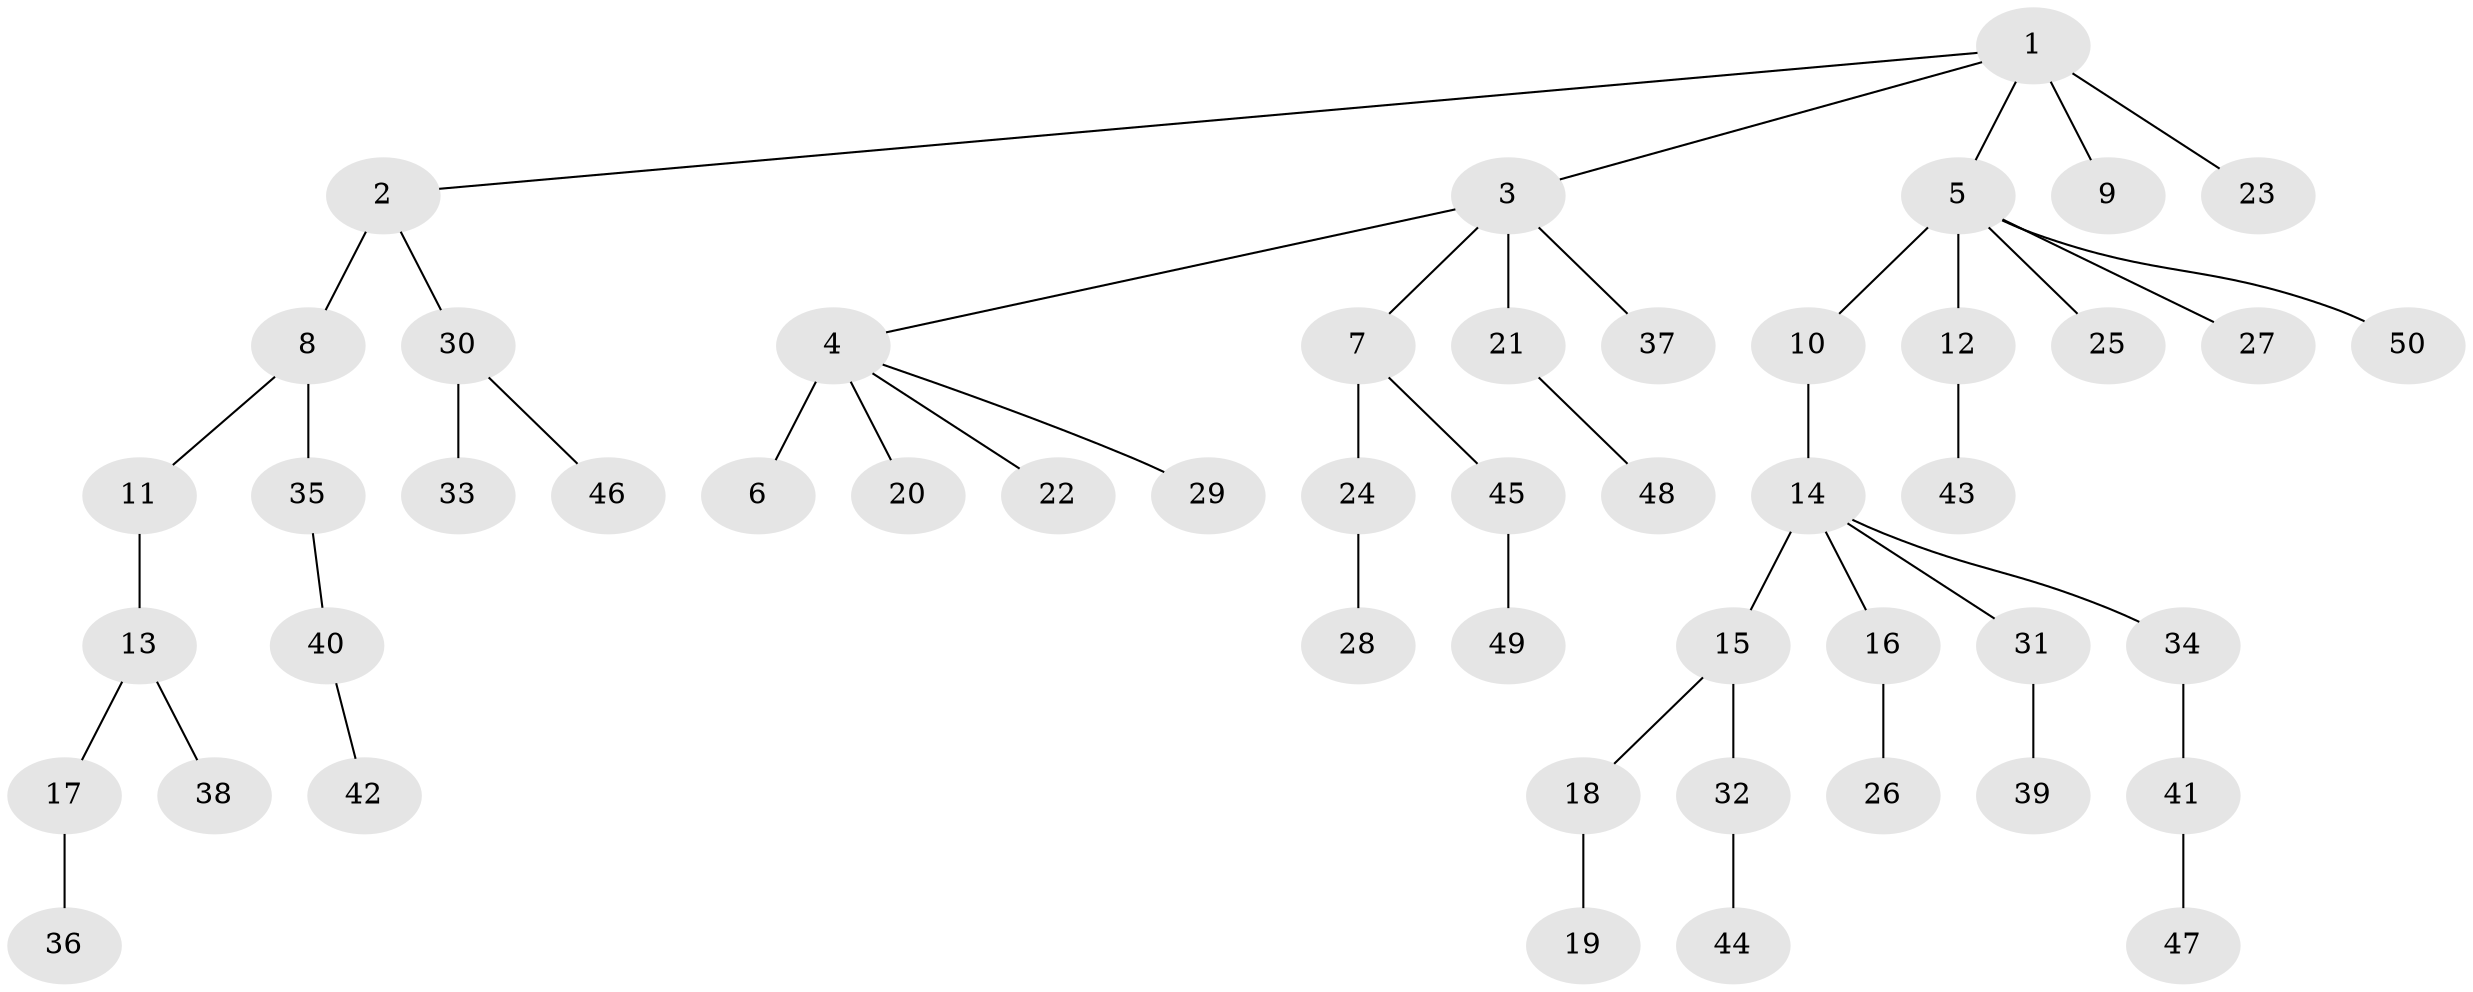 // original degree distribution, {6: 0.016260162601626018, 3: 0.10569105691056911, 7: 0.008130081300813009, 5: 0.04065040650406504, 4: 0.04878048780487805, 1: 0.4959349593495935, 2: 0.2764227642276423, 8: 0.008130081300813009}
// Generated by graph-tools (version 1.1) at 2025/51/03/04/25 22:51:38]
// undirected, 50 vertices, 49 edges
graph export_dot {
  node [color=gray90,style=filled];
  1;
  2;
  3;
  4;
  5;
  6;
  7;
  8;
  9;
  10;
  11;
  12;
  13;
  14;
  15;
  16;
  17;
  18;
  19;
  20;
  21;
  22;
  23;
  24;
  25;
  26;
  27;
  28;
  29;
  30;
  31;
  32;
  33;
  34;
  35;
  36;
  37;
  38;
  39;
  40;
  41;
  42;
  43;
  44;
  45;
  46;
  47;
  48;
  49;
  50;
  1 -- 2 [weight=1.0];
  1 -- 3 [weight=1.0];
  1 -- 5 [weight=1.0];
  1 -- 9 [weight=2.0];
  1 -- 23 [weight=1.0];
  2 -- 8 [weight=2.0];
  2 -- 30 [weight=1.0];
  3 -- 4 [weight=1.0];
  3 -- 7 [weight=1.0];
  3 -- 21 [weight=1.0];
  3 -- 37 [weight=1.0];
  4 -- 6 [weight=4.0];
  4 -- 20 [weight=1.0];
  4 -- 22 [weight=1.0];
  4 -- 29 [weight=1.0];
  5 -- 10 [weight=1.0];
  5 -- 12 [weight=2.0];
  5 -- 25 [weight=1.0];
  5 -- 27 [weight=1.0];
  5 -- 50 [weight=1.0];
  7 -- 24 [weight=1.0];
  7 -- 45 [weight=1.0];
  8 -- 11 [weight=1.0];
  8 -- 35 [weight=1.0];
  10 -- 14 [weight=1.0];
  11 -- 13 [weight=1.0];
  12 -- 43 [weight=1.0];
  13 -- 17 [weight=2.0];
  13 -- 38 [weight=1.0];
  14 -- 15 [weight=3.0];
  14 -- 16 [weight=1.0];
  14 -- 31 [weight=1.0];
  14 -- 34 [weight=1.0];
  15 -- 18 [weight=1.0];
  15 -- 32 [weight=1.0];
  16 -- 26 [weight=1.0];
  17 -- 36 [weight=1.0];
  18 -- 19 [weight=1.0];
  21 -- 48 [weight=1.0];
  24 -- 28 [weight=1.0];
  30 -- 33 [weight=1.0];
  30 -- 46 [weight=1.0];
  31 -- 39 [weight=1.0];
  32 -- 44 [weight=1.0];
  34 -- 41 [weight=1.0];
  35 -- 40 [weight=1.0];
  40 -- 42 [weight=1.0];
  41 -- 47 [weight=1.0];
  45 -- 49 [weight=1.0];
}
